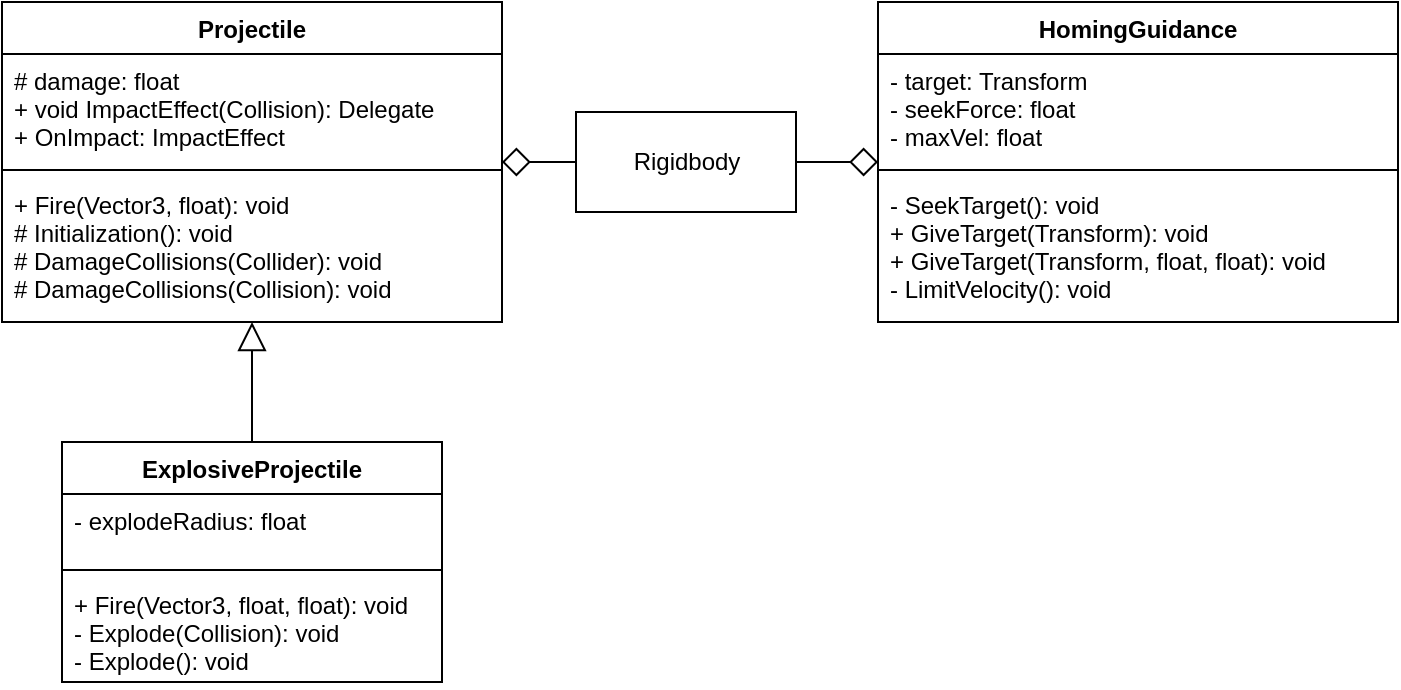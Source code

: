 <mxfile type="device" version="14.4.3"><diagram id="V8hrhA1ZZiBeOZKZWty5" name="Page-1"><mxGraphModel grid="0" dx="1038" dy="544" gridSize="10" guides="1" tooltips="1" connect="1" arrows="1" fold="1" page="0" pageScale="1" pageWidth="827" pageHeight="1169" math="0" shadow="0"><root><mxCell id="0"/><mxCell id="1" parent="0"/><mxCell id="zYu8vTZhFaIsJbugR23n-16" parent="1" target="zYu8vTZhFaIsJbugR23n-14" edge="1" style="edgeStyle=orthogonalEdgeStyle;rounded=0;orthogonalLoop=1;jettySize=auto;html=1;startArrow=diamond;startFill=0;startSize=12;endArrow=none;endFill=0;endSize=12;" source="zYu8vTZhFaIsJbugR23n-1"><mxGeometry as="geometry" relative="1"/></mxCell><mxCell id="zYu8vTZhFaIsJbugR23n-1" value="Projectile" parent="1" style="swimlane;fontStyle=1;align=center;verticalAlign=top;childLayout=stackLayout;horizontal=1;startSize=26;horizontalStack=0;resizeParent=1;resizeParentMax=0;resizeLast=0;collapsible=1;marginBottom=0;" vertex="1"><mxGeometry as="geometry" y="130" x="110" height="160" width="250"/></mxCell><mxCell id="zYu8vTZhFaIsJbugR23n-2" value="# damage: float&#10;+ void ImpactEffect(Collision): Delegate&#10;+ OnImpact: ImpactEffect" parent="zYu8vTZhFaIsJbugR23n-1" style="text;strokeColor=none;fillColor=none;align=left;verticalAlign=top;spacingLeft=4;spacingRight=4;overflow=hidden;rotatable=0;points=[[0,0.5],[1,0.5]];portConstraint=eastwest;" vertex="1"><mxGeometry as="geometry" y="26" height="54" width="250"/></mxCell><mxCell id="zYu8vTZhFaIsJbugR23n-3" value="" parent="zYu8vTZhFaIsJbugR23n-1" style="line;strokeWidth=1;fillColor=none;align=left;verticalAlign=middle;spacingTop=-1;spacingLeft=3;spacingRight=3;rotatable=0;labelPosition=right;points=[];portConstraint=eastwest;" vertex="1"><mxGeometry as="geometry" y="80" height="8" width="250"/></mxCell><mxCell id="zYu8vTZhFaIsJbugR23n-4" value="+ Fire(Vector3, float): void&#10;# Initialization(): void&#10;# DamageCollisions(Collider): void&#10;# DamageCollisions(Collision): void" parent="zYu8vTZhFaIsJbugR23n-1" style="text;strokeColor=none;fillColor=none;align=left;verticalAlign=top;spacingLeft=4;spacingRight=4;overflow=hidden;rotatable=0;points=[[0,0.5],[1,0.5]];portConstraint=eastwest;" vertex="1"><mxGeometry as="geometry" y="88" height="72" width="250"/></mxCell><mxCell id="zYu8vTZhFaIsJbugR23n-13" parent="1" target="zYu8vTZhFaIsJbugR23n-1" edge="1" style="edgeStyle=orthogonalEdgeStyle;rounded=0;orthogonalLoop=1;jettySize=auto;html=1;endArrow=block;endFill=0;endSize=12;startSize=12;" source="zYu8vTZhFaIsJbugR23n-5"><mxGeometry as="geometry" relative="1"/></mxCell><mxCell id="zYu8vTZhFaIsJbugR23n-5" value="ExplosiveProjectile" parent="1" style="swimlane;fontStyle=1;align=center;verticalAlign=top;childLayout=stackLayout;horizontal=1;startSize=26;horizontalStack=0;resizeParent=1;resizeParentMax=0;resizeLast=0;collapsible=1;marginBottom=0;" vertex="1"><mxGeometry as="geometry" y="350" x="140" height="120" width="190"/></mxCell><mxCell id="zYu8vTZhFaIsJbugR23n-6" value="- explodeRadius: float" parent="zYu8vTZhFaIsJbugR23n-5" style="text;strokeColor=none;fillColor=none;align=left;verticalAlign=top;spacingLeft=4;spacingRight=4;overflow=hidden;rotatable=0;points=[[0,0.5],[1,0.5]];portConstraint=eastwest;" vertex="1"><mxGeometry as="geometry" y="26" height="34" width="190"/></mxCell><mxCell id="zYu8vTZhFaIsJbugR23n-7" value="" parent="zYu8vTZhFaIsJbugR23n-5" style="line;strokeWidth=1;fillColor=none;align=left;verticalAlign=middle;spacingTop=-1;spacingLeft=3;spacingRight=3;rotatable=0;labelPosition=right;points=[];portConstraint=eastwest;" vertex="1"><mxGeometry as="geometry" y="60" height="8" width="190"/></mxCell><mxCell id="zYu8vTZhFaIsJbugR23n-8" value="+ Fire(Vector3, float, float): void&#10;- Explode(Collision): void&#10;- Explode(): void" parent="zYu8vTZhFaIsJbugR23n-5" style="text;strokeColor=none;fillColor=none;align=left;verticalAlign=top;spacingLeft=4;spacingRight=4;overflow=hidden;rotatable=0;points=[[0,0.5],[1,0.5]];portConstraint=eastwest;" vertex="1"><mxGeometry as="geometry" y="68" height="52" width="190"/></mxCell><mxCell id="zYu8vTZhFaIsJbugR23n-15" parent="1" target="zYu8vTZhFaIsJbugR23n-14" edge="1" style="edgeStyle=orthogonalEdgeStyle;rounded=0;orthogonalLoop=1;jettySize=auto;html=1;startSize=12;endArrow=none;endFill=0;endSize=12;startArrow=diamond;startFill=0;" source="zYu8vTZhFaIsJbugR23n-9"><mxGeometry as="geometry" relative="1"/></mxCell><mxCell id="zYu8vTZhFaIsJbugR23n-9" value="HomingGuidance" parent="1" style="swimlane;fontStyle=1;align=center;verticalAlign=top;childLayout=stackLayout;horizontal=1;startSize=26;horizontalStack=0;resizeParent=1;resizeParentMax=0;resizeLast=0;collapsible=1;marginBottom=0;" vertex="1"><mxGeometry as="geometry" y="130" x="548" height="160" width="260"/></mxCell><mxCell id="zYu8vTZhFaIsJbugR23n-10" value="- target: Transform&#10;- seekForce: float&#10;- maxVel: float" parent="zYu8vTZhFaIsJbugR23n-9" style="text;strokeColor=none;fillColor=none;align=left;verticalAlign=top;spacingLeft=4;spacingRight=4;overflow=hidden;rotatable=0;points=[[0,0.5],[1,0.5]];portConstraint=eastwest;" vertex="1"><mxGeometry as="geometry" y="26" height="54" width="260"/></mxCell><mxCell id="zYu8vTZhFaIsJbugR23n-11" value="" parent="zYu8vTZhFaIsJbugR23n-9" style="line;strokeWidth=1;fillColor=none;align=left;verticalAlign=middle;spacingTop=-1;spacingLeft=3;spacingRight=3;rotatable=0;labelPosition=right;points=[];portConstraint=eastwest;" vertex="1"><mxGeometry as="geometry" y="80" height="8" width="260"/></mxCell><mxCell id="zYu8vTZhFaIsJbugR23n-12" value="- SeekTarget(): void&#10;+ GiveTarget(Transform): void&#10;+ GiveTarget(Transform, float, float): void&#10;- LimitVelocity(): void" parent="zYu8vTZhFaIsJbugR23n-9" style="text;strokeColor=none;fillColor=none;align=left;verticalAlign=top;spacingLeft=4;spacingRight=4;overflow=hidden;rotatable=0;points=[[0,0.5],[1,0.5]];portConstraint=eastwest;" vertex="1"><mxGeometry as="geometry" y="88" height="72" width="260"/></mxCell><mxCell id="zYu8vTZhFaIsJbugR23n-14" value="Rigidbody" parent="1" style="html=1;" vertex="1"><mxGeometry as="geometry" y="185" x="397" height="50" width="110"/></mxCell></root></mxGraphModel></diagram></mxfile>